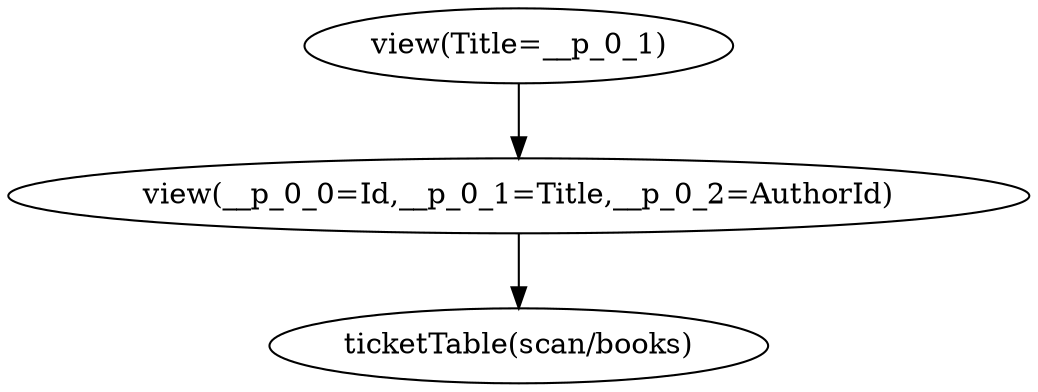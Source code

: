 digraph {
"op_0" ["label"="ticketTable(scan/books)"]
"op_1" ["label"="view(__p_0_0=Id,__p_0_1=Title,__p_0_2=AuthorId)"]
"op_2" ["label"="view(Title=__p_0_1)"]
"op_1" -> "op_0"
"op_2" -> "op_1"
}